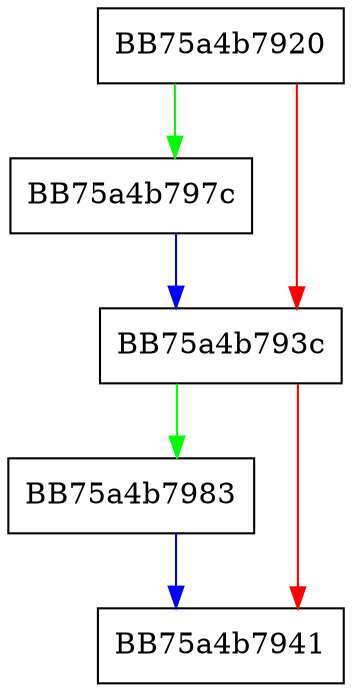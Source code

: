digraph CreateInstance {
  node [shape="box"];
  graph [splines=ortho];
  BB75a4b7920 -> BB75a4b797c [color="green"];
  BB75a4b7920 -> BB75a4b793c [color="red"];
  BB75a4b793c -> BB75a4b7983 [color="green"];
  BB75a4b793c -> BB75a4b7941 [color="red"];
  BB75a4b797c -> BB75a4b793c [color="blue"];
  BB75a4b7983 -> BB75a4b7941 [color="blue"];
}